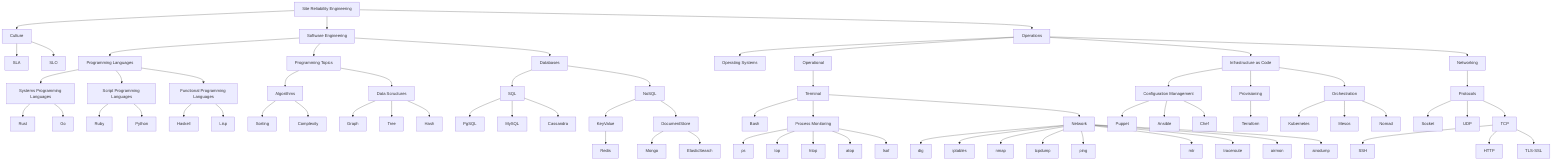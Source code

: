 graph TD
  SRE[Site Reliability Engineering]

  SRE --> Cul[Culture]
    Cul --> SLA
    Cul --> SLO

  SRE --> SW[Software Engineering]
  SW --> PL[Programming Languages]
    PL --> SysPL[Systems Programming Languages]
      SysPL --> Rust
      SysPL --> Go
    PL --> ScrPL[Script Programming Languages]
      ScrPL --> Ruby
      ScrPL --> Python
    PL --> FunPL[Functional Programming Languages]
      FunPL --> Haskell
      FunPL --> Lisp

  SW --> PT[Programming Topics]
    PT --> ALG[Algorithms]
      ALG --> SRT[Sorting]
      ALG --> CPX[Complexity]
    PT --> DS[Data Scructures]
      DS --> Graph[Graph]
      DS --> T3[Tree]
      DS --> HS[Hash]

  SW --> DB[Databases]
    DB --> SQL[SQL]
      SQL --> PgSQL
      SQL --> MySQL
      SQL --> Cassandra
    DB --> NoSQL[NoSQL]
      NoSQL --> KV[KeyValue]
        KV --> Rd[Redis]
      NoSQL --> DoS[DocumentStore]
        DoS --> Mng[Mongo]
        DoS --> ES[ElasticSearch]

  SRE --> OPS[Operations]
    OPS --> OS[Operating Systems]
    OPS --> OPSOPS[Operational]
      OPSOPS --> Ter[Terminal]
        Ter --> Bash
        Ter --> PrM[Process Monitoring]
          PrM --> ps
          PrM --> top
          PrM --> htop
          PrM --> atop
          PrM --> lsof
        Ter --> Netw[Network]
          Netw --> dig
          Netw --> iptables
          Netw --> nmap
          Netw --> tcpdump
          Netw --> ping
          Netw --> mtr
          Netw --> traceroute
          Netw --> airmon
          Netw --> airodump

    OPS --> IaC[Infrastructure as Code]
      IaC --> CfgMgt[Configuration Management]
        CfgMgt --> Puppet
        CfgMgt --> Ansible
        CfgMgt --> Chef
      IaC --> Prov[Provisioning]
        Prov --> TF[Terraform]
      IaC --> Orc[Orchestration]
        Orc --> K8S[Kubernetes]
        Orc --> Mesos
        Orc --> Nomad

    OPS --> NET[Networking]
      NET --> NETP[Protocols]
        NETP --> Socket
        NETP --> UDP
        NETP --> TCP
          TCP --> SSH
          TCP --> HTTP
          TCP --> SSL[TLS-SSL]